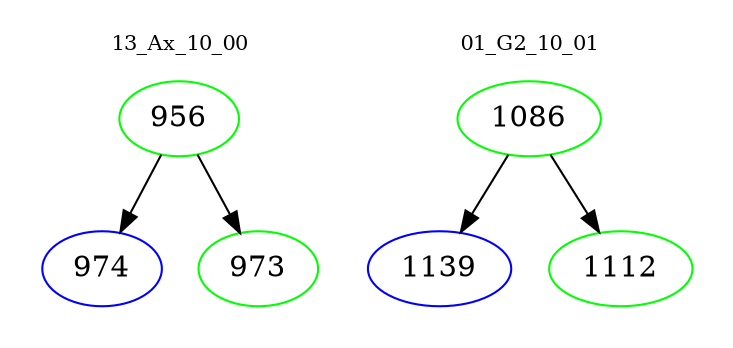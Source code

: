 digraph{
subgraph cluster_0 {
color = white
label = "13_Ax_10_00";
fontsize=10;
T0_956 [label="956", color="green"]
T0_956 -> T0_974 [color="black"]
T0_974 [label="974", color="blue"]
T0_956 -> T0_973 [color="black"]
T0_973 [label="973", color="green"]
}
subgraph cluster_1 {
color = white
label = "01_G2_10_01";
fontsize=10;
T1_1086 [label="1086", color="green"]
T1_1086 -> T1_1139 [color="black"]
T1_1139 [label="1139", color="blue"]
T1_1086 -> T1_1112 [color="black"]
T1_1112 [label="1112", color="green"]
}
}
